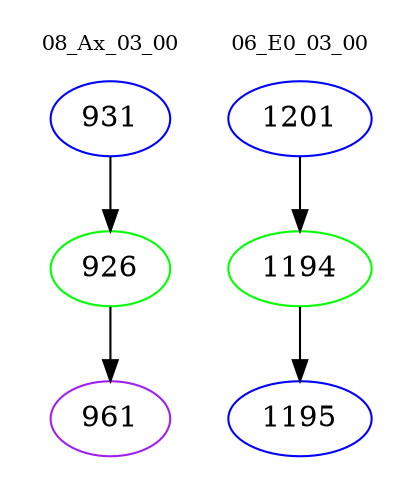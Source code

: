 digraph{
subgraph cluster_0 {
color = white
label = "08_Ax_03_00";
fontsize=10;
T0_931 [label="931", color="blue"]
T0_931 -> T0_926 [color="black"]
T0_926 [label="926", color="green"]
T0_926 -> T0_961 [color="black"]
T0_961 [label="961", color="purple"]
}
subgraph cluster_1 {
color = white
label = "06_E0_03_00";
fontsize=10;
T1_1201 [label="1201", color="blue"]
T1_1201 -> T1_1194 [color="black"]
T1_1194 [label="1194", color="green"]
T1_1194 -> T1_1195 [color="black"]
T1_1195 [label="1195", color="blue"]
}
}
